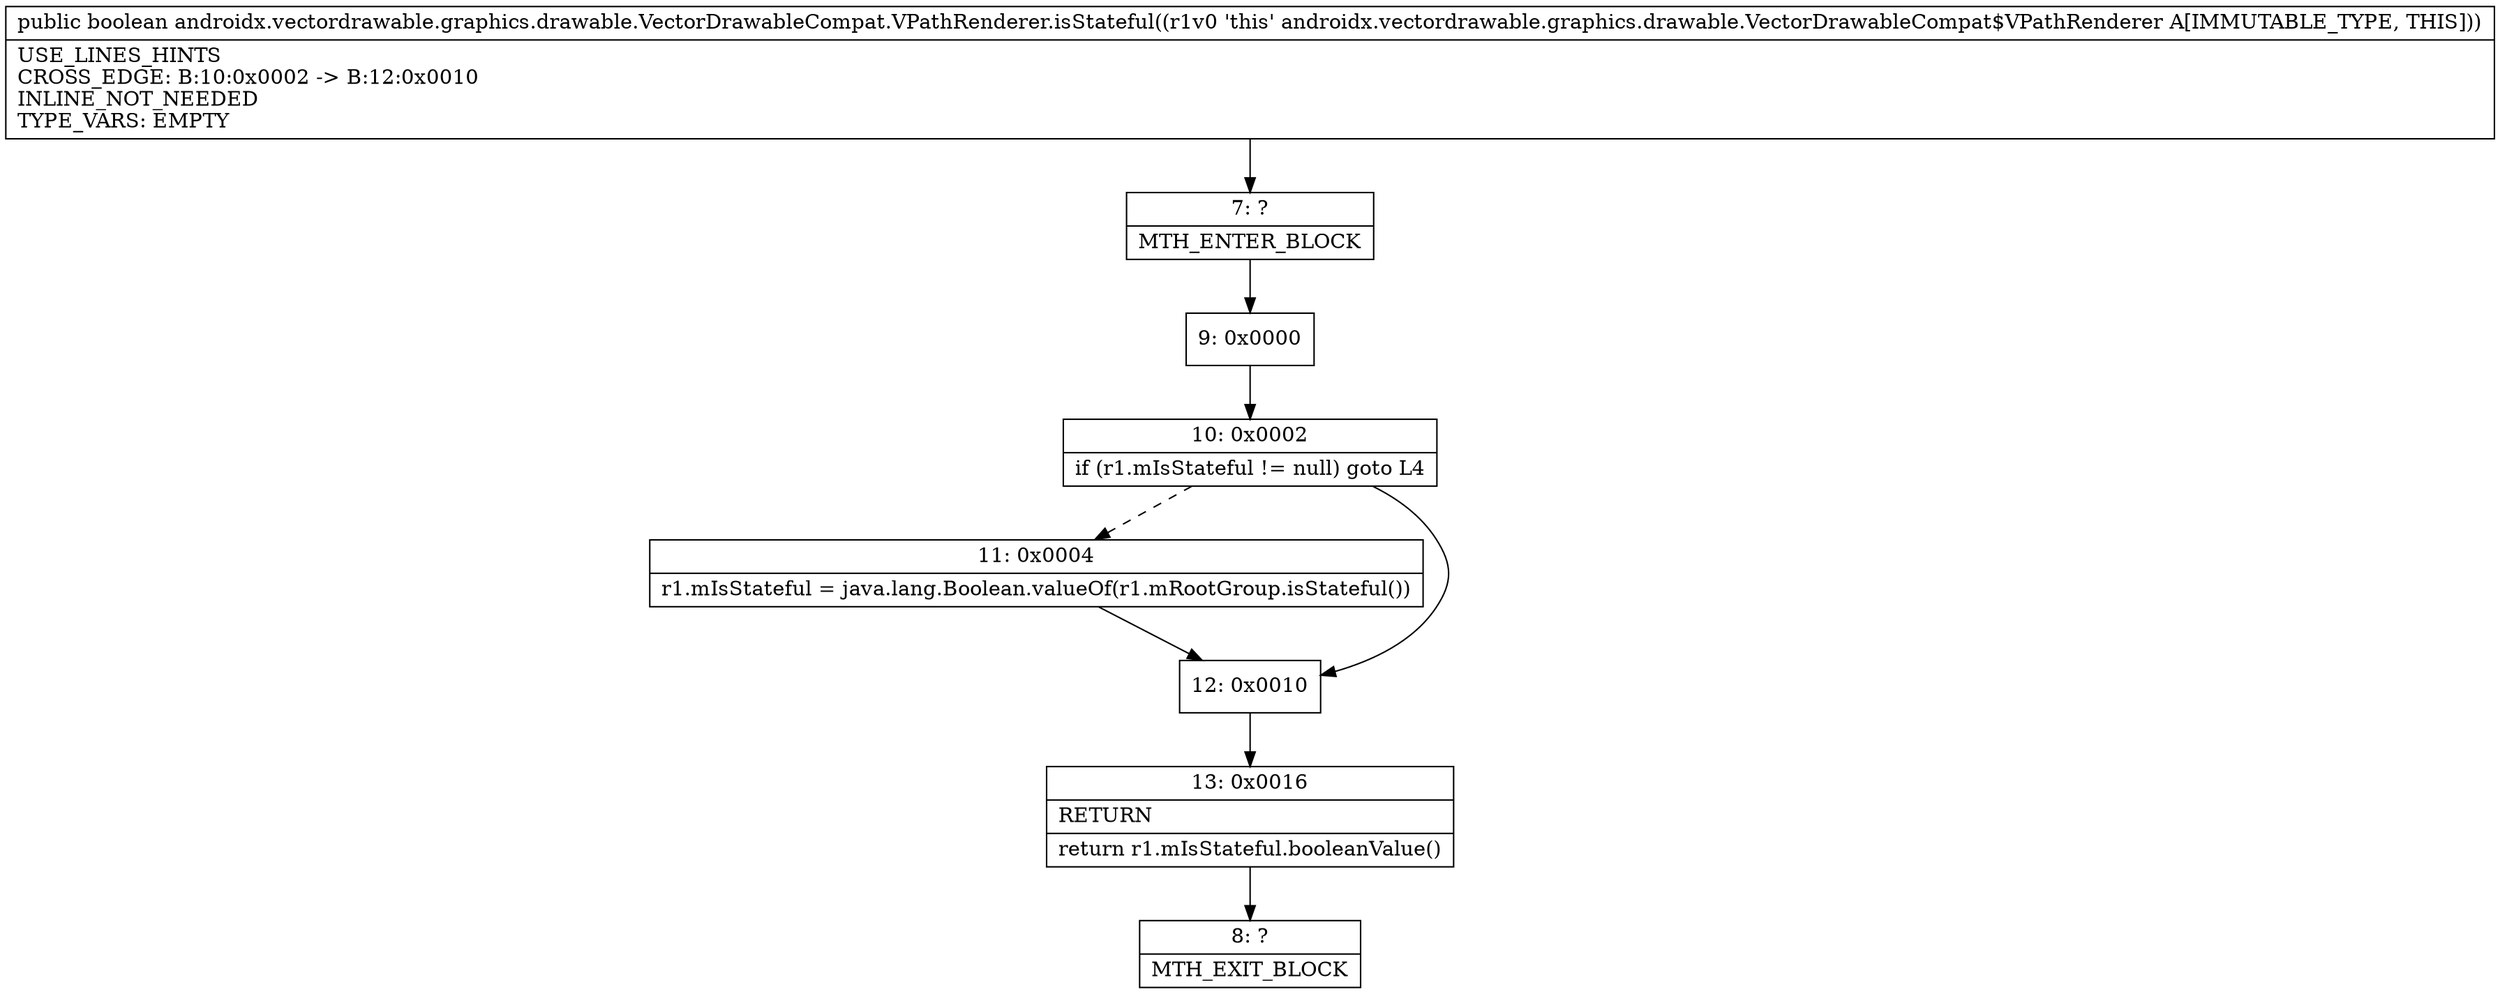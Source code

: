 digraph "CFG forandroidx.vectordrawable.graphics.drawable.VectorDrawableCompat.VPathRenderer.isStateful()Z" {
Node_7 [shape=record,label="{7\:\ ?|MTH_ENTER_BLOCK\l}"];
Node_9 [shape=record,label="{9\:\ 0x0000}"];
Node_10 [shape=record,label="{10\:\ 0x0002|if (r1.mIsStateful != null) goto L4\l}"];
Node_11 [shape=record,label="{11\:\ 0x0004|r1.mIsStateful = java.lang.Boolean.valueOf(r1.mRootGroup.isStateful())\l}"];
Node_12 [shape=record,label="{12\:\ 0x0010}"];
Node_13 [shape=record,label="{13\:\ 0x0016|RETURN\l|return r1.mIsStateful.booleanValue()\l}"];
Node_8 [shape=record,label="{8\:\ ?|MTH_EXIT_BLOCK\l}"];
MethodNode[shape=record,label="{public boolean androidx.vectordrawable.graphics.drawable.VectorDrawableCompat.VPathRenderer.isStateful((r1v0 'this' androidx.vectordrawable.graphics.drawable.VectorDrawableCompat$VPathRenderer A[IMMUTABLE_TYPE, THIS]))  | USE_LINES_HINTS\lCROSS_EDGE: B:10:0x0002 \-\> B:12:0x0010\lINLINE_NOT_NEEDED\lTYPE_VARS: EMPTY\l}"];
MethodNode -> Node_7;Node_7 -> Node_9;
Node_9 -> Node_10;
Node_10 -> Node_11[style=dashed];
Node_10 -> Node_12;
Node_11 -> Node_12;
Node_12 -> Node_13;
Node_13 -> Node_8;
}

